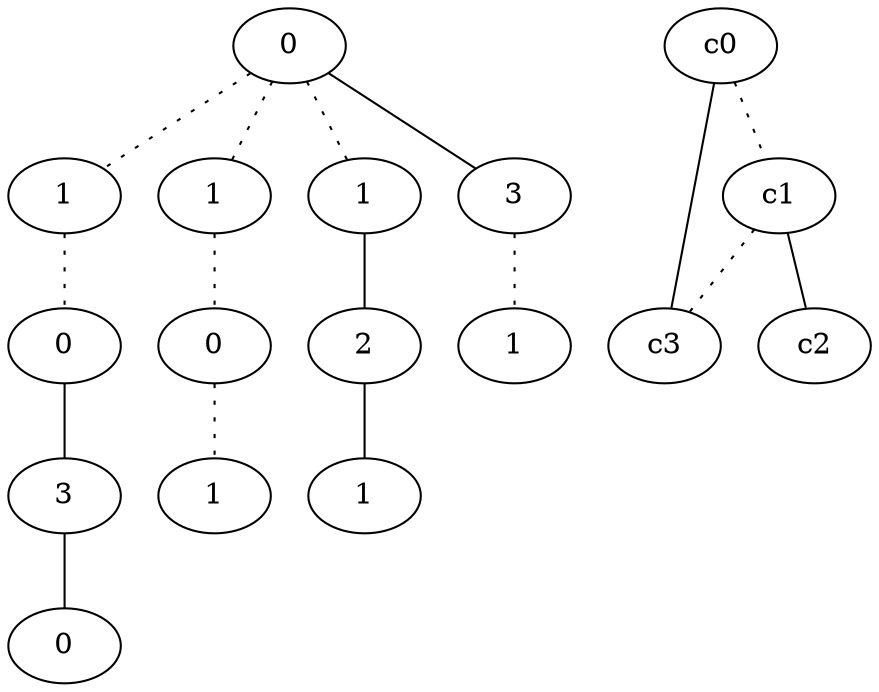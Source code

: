 graph {
a0[label=0];
a1[label=1];
a2[label=0];
a3[label=3];
a4[label=0];
a5[label=1];
a6[label=0];
a7[label=1];
a8[label=1];
a9[label=2];
a10[label=1];
a11[label=3];
a12[label=1];
a0 -- a1 [style=dotted];
a0 -- a5 [style=dotted];
a0 -- a8 [style=dotted];
a0 -- a11;
a1 -- a2 [style=dotted];
a2 -- a3;
a3 -- a4;
a5 -- a6 [style=dotted];
a6 -- a7 [style=dotted];
a8 -- a9;
a9 -- a10;
a11 -- a12 [style=dotted];
c0 -- c1 [style=dotted];
c0 -- c3;
c1 -- c2;
c1 -- c3 [style=dotted];
}
